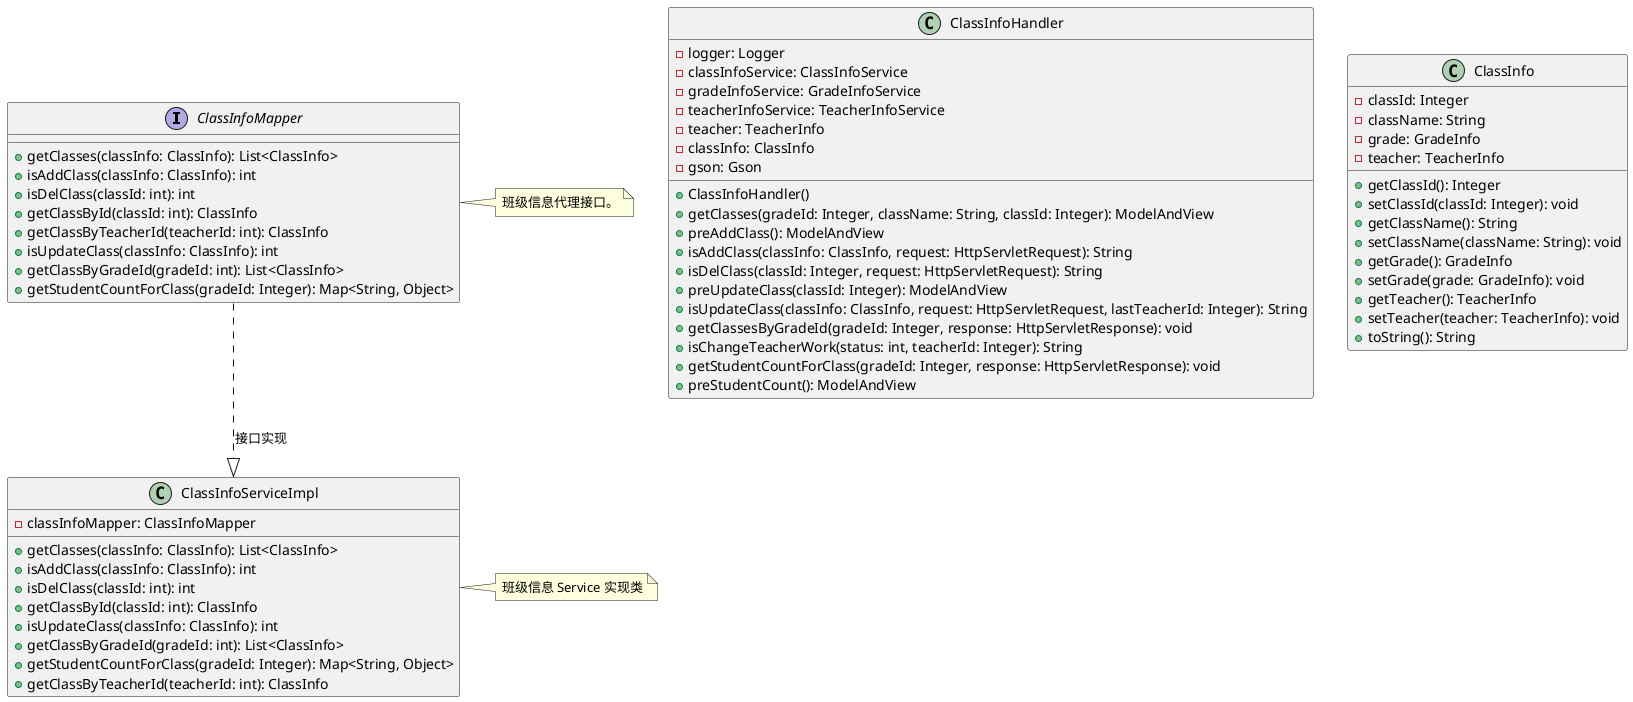 @startuml

interface ClassInfoMapper {
    + getClasses(classInfo: ClassInfo): List<ClassInfo>
    + isAddClass(classInfo: ClassInfo): int
    + isDelClass(classId: int): int
    + getClassById(classId: int): ClassInfo
    + getClassByTeacherId(teacherId: int): ClassInfo
    + isUpdateClass(classInfo: ClassInfo): int
    + getClassByGradeId(gradeId: int): List<ClassInfo>
    + getStudentCountForClass(gradeId: Integer): Map<String, Object>
}

note right of ClassInfoMapper
    班级信息代理接口。
end note

class ClassInfoServiceImpl {
    - classInfoMapper: ClassInfoMapper
    + getClasses(classInfo: ClassInfo): List<ClassInfo>
    + isAddClass(classInfo: ClassInfo): int
    + isDelClass(classId: int): int
    + getClassById(classId: int): ClassInfo
    + isUpdateClass(classInfo: ClassInfo): int
    + getClassByGradeId(gradeId: int): List<ClassInfo>
    + getStudentCountForClass(gradeId: Integer): Map<String, Object>
    + getClassByTeacherId(teacherId: int): ClassInfo
}

note right of ClassInfoServiceImpl
    班级信息 Service 实现类
end note


class ClassInfoHandler {
    - logger: Logger
    - classInfoService: ClassInfoService
    - gradeInfoService: GradeInfoService
    - teacherInfoService: TeacherInfoService
    - teacher: TeacherInfo
    - classInfo: ClassInfo
    - gson: Gson

    + ClassInfoHandler()
    + getClasses(gradeId: Integer, className: String, classId: Integer): ModelAndView
    + preAddClass(): ModelAndView
    + isAddClass(classInfo: ClassInfo, request: HttpServletRequest): String
    + isDelClass(classId: Integer, request: HttpServletRequest): String
    + preUpdateClass(classId: Integer): ModelAndView
    + isUpdateClass(classInfo: ClassInfo, request: HttpServletRequest, lastTeacherId: Integer): String
    + getClassesByGradeId(gradeId: Integer, response: HttpServletResponse): void
    + isChangeTeacherWork(status: int, teacherId: Integer): String
    + getStudentCountForClass(gradeId: Integer, response: HttpServletResponse): void
    + preStudentCount(): ModelAndView
}

class ClassInfo {
    - classId: Integer
    - className: String
    - grade: GradeInfo
    - teacher: TeacherInfo

    + getClassId(): Integer
    + setClassId(classId: Integer): void
    + getClassName(): String
    + setClassName(className: String): void
    + getGrade(): GradeInfo
    + setGrade(grade: GradeInfo): void
    + getTeacher(): TeacherInfo
    + setTeacher(teacher: TeacherInfo): void
    + toString(): String
}

ClassInfoMapper ..|> ClassInfoServiceImpl : 接口实现



@enduml